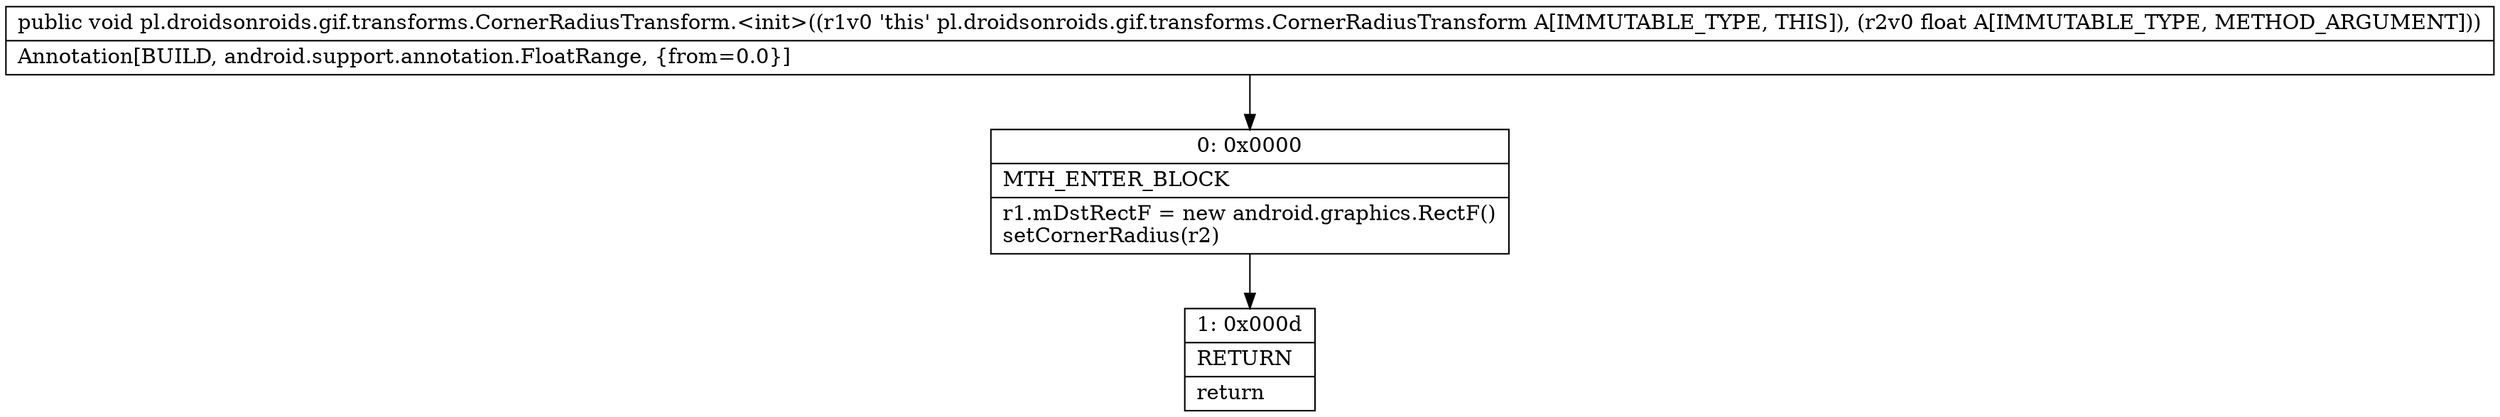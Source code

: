 digraph "CFG forpl.droidsonroids.gif.transforms.CornerRadiusTransform.\<init\>(F)V" {
Node_0 [shape=record,label="{0\:\ 0x0000|MTH_ENTER_BLOCK\l|r1.mDstRectF = new android.graphics.RectF()\lsetCornerRadius(r2)\l}"];
Node_1 [shape=record,label="{1\:\ 0x000d|RETURN\l|return\l}"];
MethodNode[shape=record,label="{public void pl.droidsonroids.gif.transforms.CornerRadiusTransform.\<init\>((r1v0 'this' pl.droidsonroids.gif.transforms.CornerRadiusTransform A[IMMUTABLE_TYPE, THIS]), (r2v0 float A[IMMUTABLE_TYPE, METHOD_ARGUMENT]))  | Annotation[BUILD, android.support.annotation.FloatRange, \{from=0.0\}]\l}"];
MethodNode -> Node_0;
Node_0 -> Node_1;
}

